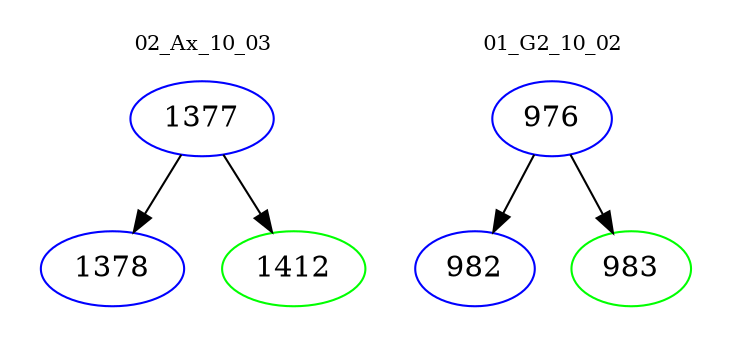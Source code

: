 digraph{
subgraph cluster_0 {
color = white
label = "02_Ax_10_03";
fontsize=10;
T0_1377 [label="1377", color="blue"]
T0_1377 -> T0_1378 [color="black"]
T0_1378 [label="1378", color="blue"]
T0_1377 -> T0_1412 [color="black"]
T0_1412 [label="1412", color="green"]
}
subgraph cluster_1 {
color = white
label = "01_G2_10_02";
fontsize=10;
T1_976 [label="976", color="blue"]
T1_976 -> T1_982 [color="black"]
T1_982 [label="982", color="blue"]
T1_976 -> T1_983 [color="black"]
T1_983 [label="983", color="green"]
}
}

